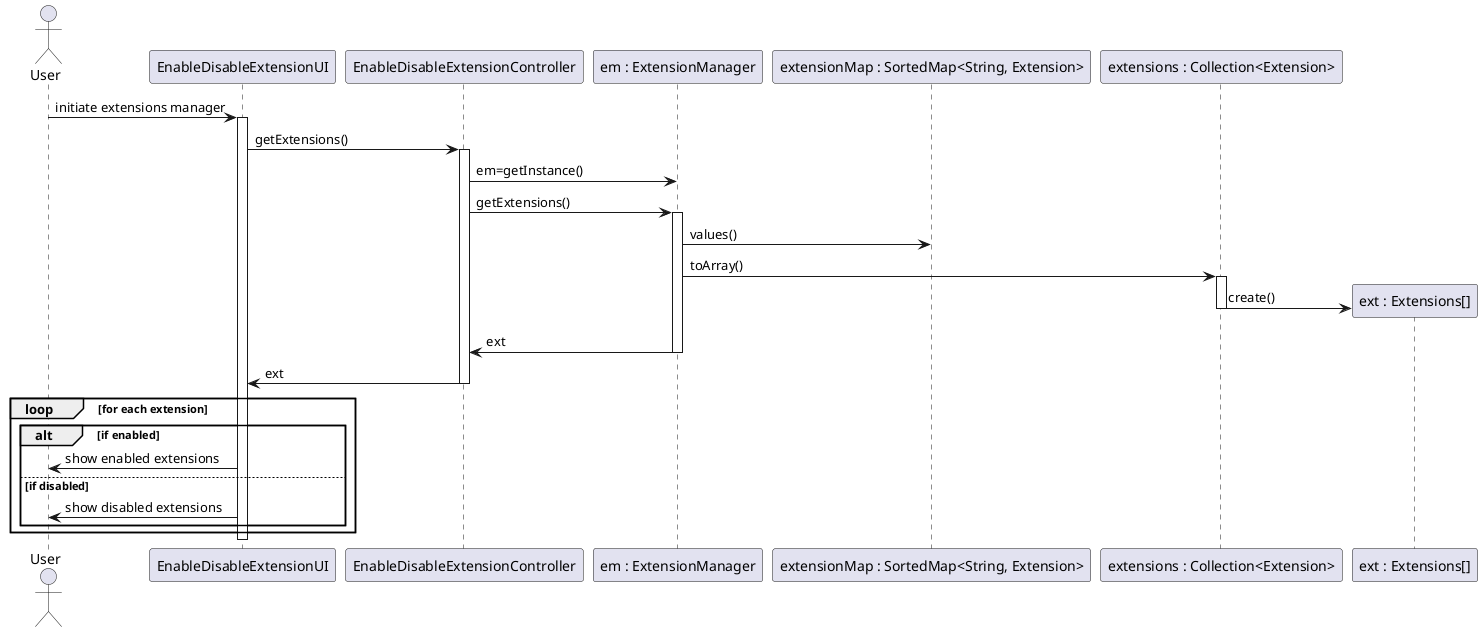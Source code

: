 @startuml doc-files/core01_01_analysis_enable_disable_extensions_2.png
actor User
participant "EnableDisableExtensionUI" as ED_ExtUI
participant "EnableDisableExtensionController" as ED_ExtCTRL
participant "em : ExtensionManager" as ExtMngr
participant "extensionMap : SortedMap<String, Extension>" as extMap
participant "extensions : Collection<Extension>" as Coll
participant "ext : Extensions[]" as ext

User -> ED_ExtUI : initiate extensions manager
    activate ED_ExtUI
ED_ExtUI -> ED_ExtCTRL : getExtensions()
        activate ED_ExtCTRL
ED_ExtCTRL -> ExtMngr : em=getInstance()
ED_ExtCTRL -> ExtMngr : getExtensions()
            activate ExtMngr
ExtMngr -> extMap : values()
ExtMngr -> Coll : toArray()
                activate Coll
create ext
Coll -> ext : create()
                deactivate Coll
ExtMngr -> ED_ExtCTRL : ext
            deactivate ExtMngr
ED_ExtCTRL -> ED_ExtUI : ext
        deactivate ED_ExtCTRL
    loop for each extension
        alt if enabled
            ED_ExtUI -> User : show enabled extensions
        else if disabled
            ED_ExtUI -> User : show disabled extensions
        end
    end
    deactivate ED_ExtUI

@enduml
